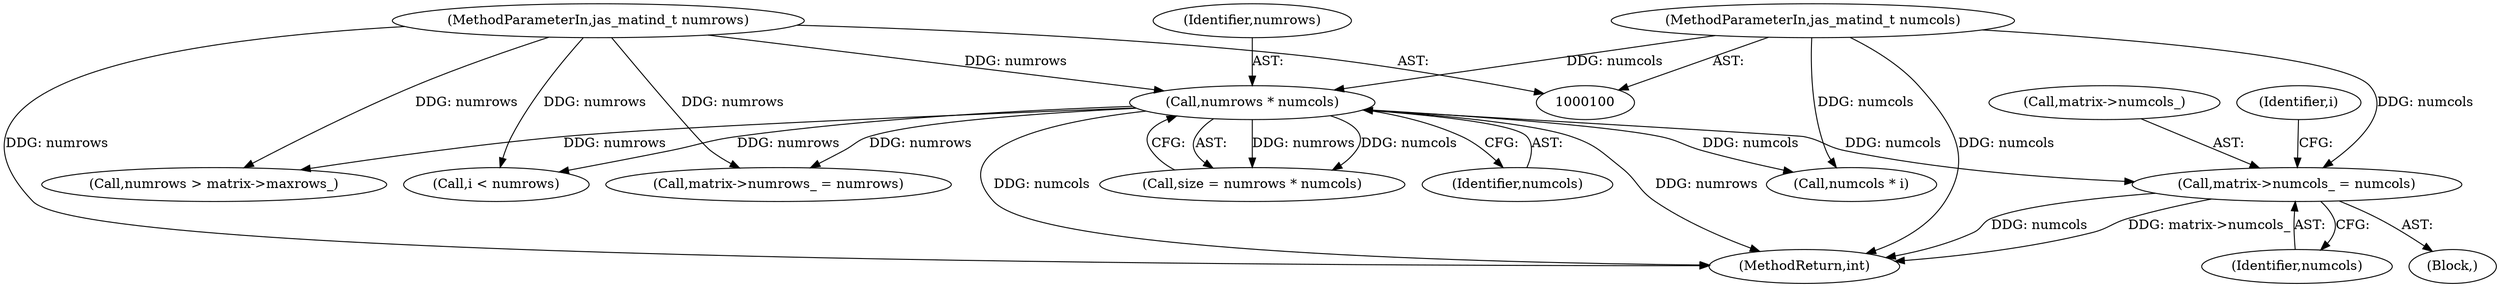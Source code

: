 digraph "0_jasper_d42b2388f7f8e0332c846675133acea151fc557a_23@pointer" {
"1000133" [label="(Call,matrix->numcols_ = numcols)"];
"1000109" [label="(Call,numrows * numcols)"];
"1000102" [label="(MethodParameterIn,jas_matind_t numrows)"];
"1000103" [label="(MethodParameterIn,jas_matind_t numcols)"];
"1000137" [label="(Identifier,numcols)"];
"1000109" [label="(Call,numrows * numcols)"];
"1000111" [label="(Identifier,numcols)"];
"1000134" [label="(Call,matrix->numcols_)"];
"1000110" [label="(Identifier,numrows)"];
"1000140" [label="(Identifier,i)"];
"1000102" [label="(MethodParameterIn,jas_matind_t numrows)"];
"1000119" [label="(Call,numrows > matrix->maxrows_)"];
"1000104" [label="(Block,)"];
"1000103" [label="(MethodParameterIn,jas_matind_t numcols)"];
"1000142" [label="(Call,i < numrows)"];
"1000128" [label="(Call,matrix->numrows_ = numrows)"];
"1000133" [label="(Call,matrix->numcols_ = numcols)"];
"1000159" [label="(Call,numcols * i)"];
"1000164" [label="(MethodReturn,int)"];
"1000107" [label="(Call,size = numrows * numcols)"];
"1000133" -> "1000104"  [label="AST: "];
"1000133" -> "1000137"  [label="CFG: "];
"1000134" -> "1000133"  [label="AST: "];
"1000137" -> "1000133"  [label="AST: "];
"1000140" -> "1000133"  [label="CFG: "];
"1000133" -> "1000164"  [label="DDG: matrix->numcols_"];
"1000133" -> "1000164"  [label="DDG: numcols"];
"1000109" -> "1000133"  [label="DDG: numcols"];
"1000103" -> "1000133"  [label="DDG: numcols"];
"1000109" -> "1000107"  [label="AST: "];
"1000109" -> "1000111"  [label="CFG: "];
"1000110" -> "1000109"  [label="AST: "];
"1000111" -> "1000109"  [label="AST: "];
"1000107" -> "1000109"  [label="CFG: "];
"1000109" -> "1000164"  [label="DDG: numrows"];
"1000109" -> "1000164"  [label="DDG: numcols"];
"1000109" -> "1000107"  [label="DDG: numrows"];
"1000109" -> "1000107"  [label="DDG: numcols"];
"1000102" -> "1000109"  [label="DDG: numrows"];
"1000103" -> "1000109"  [label="DDG: numcols"];
"1000109" -> "1000119"  [label="DDG: numrows"];
"1000109" -> "1000128"  [label="DDG: numrows"];
"1000109" -> "1000142"  [label="DDG: numrows"];
"1000109" -> "1000159"  [label="DDG: numcols"];
"1000102" -> "1000100"  [label="AST: "];
"1000102" -> "1000164"  [label="DDG: numrows"];
"1000102" -> "1000119"  [label="DDG: numrows"];
"1000102" -> "1000128"  [label="DDG: numrows"];
"1000102" -> "1000142"  [label="DDG: numrows"];
"1000103" -> "1000100"  [label="AST: "];
"1000103" -> "1000164"  [label="DDG: numcols"];
"1000103" -> "1000159"  [label="DDG: numcols"];
}
